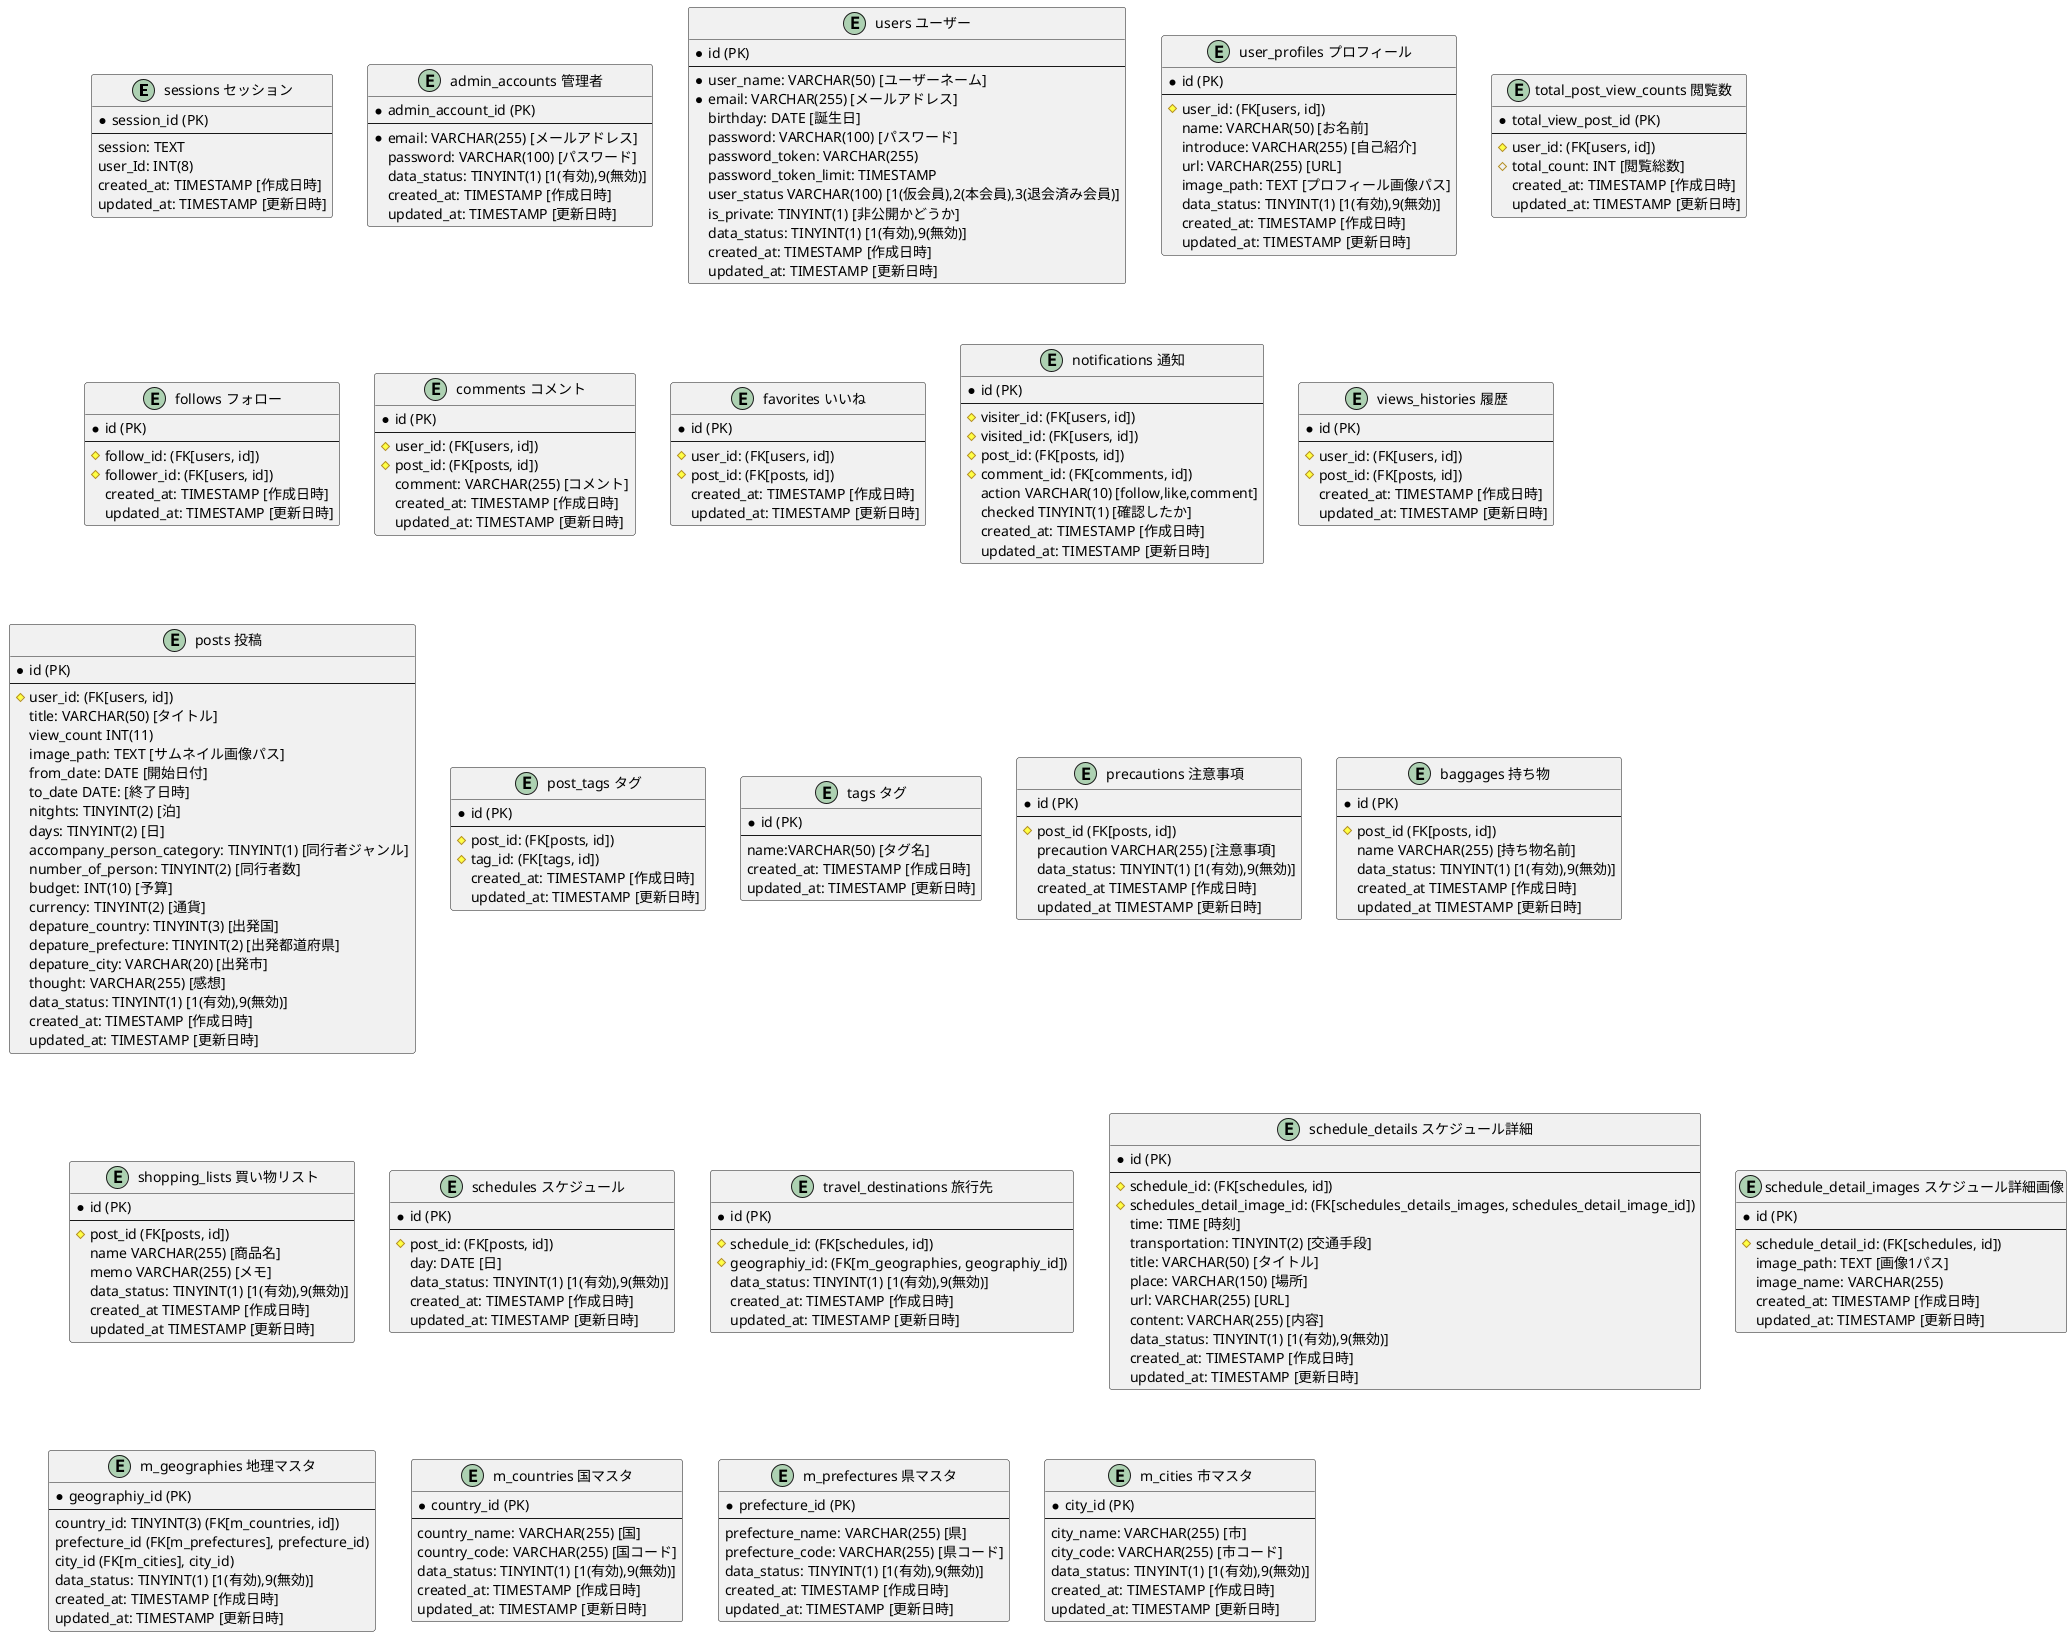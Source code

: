 @startuml
entity "sessions セッション" as sessions {
    * session_id (PK)
    --
    session: TEXT
    user_Id: INT(8)
    created_at: TIMESTAMP [作成日時]
    updated_at: TIMESTAMP [更新日時]
}

entity "admin_accounts 管理者" as admin_accounts {
    * admin_account_id (PK)
    --
    * email: VARCHAR(255) [メールアドレス]
    password: VARCHAR(100) [パスワード]
	data_status: TINYINT(1) [1(有効),9(無効)]
    created_at: TIMESTAMP [作成日時]
    updated_at: TIMESTAMP [更新日時]
}

entity "users ユーザー" as users {
    * id (PK)
    --
    * user_name: VARCHAR(50) [ユーザーネーム]
    * email: VARCHAR(255) [メールアドレス]
    birthday: DATE [誕生日]
    password: VARCHAR(100) [パスワード]
    password_token: VARCHAR(255)
    password_token_limit: TIMESTAMP
	user_status VARCHAR(100) [1(仮会員),2(本会員),3(退会済み会員)]
	is_private: TINYINT(1) [非公開かどうか]
    data_status: TINYINT(1) [1(有効),9(無効)]
    created_at: TIMESTAMP [作成日時]
    updated_at: TIMESTAMP [更新日時]
}

entity "user_profiles プロフィール" as user_profiles {
    * id (PK)
    --
    # user_id: (FK[users, id])
    name: VARCHAR(50) [お名前]
    introduce: VARCHAR(255) [自己紹介]
    url: VARCHAR(255) [URL]
    image_path: TEXT [プロフィール画像パス]
    data_status: TINYINT(1) [1(有効),9(無効)]
    created_at: TIMESTAMP [作成日時]
    updated_at: TIMESTAMP [更新日時]
}

entity "total_post_view_counts 閲覧数" as total_post_view_counts {
    * total_view_post_id (PK)
    --
    # user_id: (FK[users, id])
    # total_count: INT [閲覧総数]
    created_at: TIMESTAMP [作成日時]
    updated_at: TIMESTAMP [更新日時]
}

entity "follows フォロー" as follows {
    * id (PK)
    --
    # follow_id: (FK[users, id])
    # follower_id: (FK[users, id])
    created_at: TIMESTAMP [作成日時]
    updated_at: TIMESTAMP [更新日時]
}

entity "comments コメント" as comments {
    * id (PK)
    --
    # user_id: (FK[users, id])
    # post_id: (FK[posts, id])
    comment: VARCHAR(255) [コメント]
    created_at: TIMESTAMP [作成日時]
    updated_at: TIMESTAMP [更新日時]
}

entity "favorites いいね" as favorites {
    * id (PK)
    --
    # user_id: (FK[users, id])
    # post_id: (FK[posts, id])
    created_at: TIMESTAMP [作成日時]
    updated_at: TIMESTAMP [更新日時]
}

entity "notifications 通知" as notifications {
    * id (PK)
    --
    # visiter_id: (FK[users, id])
    # visited_id: (FK[users, id])
    # post_id: (FK[posts, id])
    # comment_id: (FK[comments, id])
    action VARCHAR(10) [follow,like,comment]
    checked TINYINT(1) [確認したか]
    created_at: TIMESTAMP [作成日時]
    updated_at: TIMESTAMP [更新日時]
}

entity "views_histories 履歴" as views_histories {
    * id (PK)
    --
    # user_id: (FK[users, id])
    # post_id: (FK[posts, id])
    created_at: TIMESTAMP [作成日時]
    updated_at: TIMESTAMP [更新日時]
}

entity "posts 投稿" as posts {
    * id (PK)
    --
    # user_id: (FK[users, id])
    title: VARCHAR(50) [タイトル]
    view_count INT(11)
    image_path: TEXT [サムネイル画像パス]
    from_date: DATE [開始日付]
    to_date DATE: [終了日時]
    nitghts: TINYINT(2) [泊]
    days: TINYINT(2) [日]
    accompany_person_category: TINYINT(1) [同行者ジャンル]
    number_of_person: TINYINT(2) [同行者数]
    budget: INT(10) [予算]
    currency: TINYINT(2) [通貨]
    depature_country: TINYINT(3) [出発国]
    depature_prefecture: TINYINT(2) [出発都道府県]
    depature_city: VARCHAR(20) [出発市]
    thought: VARCHAR(255) [感想]
    data_status: TINYINT(1) [1(有効),9(無効)]
    created_at: TIMESTAMP [作成日時]
    updated_at: TIMESTAMP [更新日時]
}

entity "post_tags タグ" as post_tags {
    * id (PK)
    --
    # post_id: (FK[posts, id])
    # tag_id: (FK[tags, id])
    created_at: TIMESTAMP [作成日時]
    updated_at: TIMESTAMP [更新日時]
}

entity "tags タグ" as tags {
    * id (PK)
    --
    name:VARCHAR(50) [タグ名]
    created_at: TIMESTAMP [作成日時]
    updated_at: TIMESTAMP [更新日時]
}

entity "precautions 注意事項" as precautions {
    * id (PK)
    --
    # post_id (FK[posts, id])
    precaution VARCHAR(255) [注意事項]
    data_status: TINYINT(1) [1(有効),9(無効)]
    created_at TIMESTAMP [作成日時]
    updated_at TIMESTAMP [更新日時]
}

entity "baggages 持ち物" as baggages {
    * id (PK)
    --
    # post_id (FK[posts, id])
    name VARCHAR(255) [持ち物名前]
    data_status: TINYINT(1) [1(有効),9(無効)]
    created_at TIMESTAMP [作成日時]
    updated_at TIMESTAMP [更新日時]
}

entity "shopping_lists 買い物リスト" as shopping_lists {
    * id (PK)
    --
    # post_id (FK[posts, id])
    name VARCHAR(255) [商品名]
    memo VARCHAR(255) [メモ]
    data_status: TINYINT(1) [1(有効),9(無効)]
    created_at TIMESTAMP [作成日時]
    updated_at TIMESTAMP [更新日時]
}

entity "schedules スケジュール" as schedules {
    * id (PK)
    --
    # post_id: (FK[posts, id])
    day: DATE [日]
    data_status: TINYINT(1) [1(有効),9(無効)]
    created_at: TIMESTAMP [作成日時]
    updated_at: TIMESTAMP [更新日時]
}

entity "travel_destinations 旅行先" as travel_destinations {
    * id (PK)
    --
    # schedule_id: (FK[schedules, id])
    # geographiy_id: (FK[m_geographies, geographiy_id])
    data_status: TINYINT(1) [1(有効),9(無効)]
    created_at: TIMESTAMP [作成日時]
    updated_at: TIMESTAMP [更新日時]
}

entity "schedule_details スケジュール詳細" as schedule_details {
    * id (PK)
    --
    # schedule_id: (FK[schedules, id])
    # schedules_detail_image_id: (FK[schedules_details_images, schedules_detail_image_id])
    time: TIME [時刻]
    transportation: TINYINT(2) [交通手段]
    title: VARCHAR(50) [タイトル]
    place: VARCHAR(150) [場所]
    url: VARCHAR(255) [URL]
    content: VARCHAR(255) [内容]
    data_status: TINYINT(1) [1(有効),9(無効)]
    created_at: TIMESTAMP [作成日時]
    updated_at: TIMESTAMP [更新日時]
}

entity "schedule_detail_images スケジュール詳細画像" as schedule_detail_images {
    * id (PK)
    --
    # schedule_detail_id: (FK[schedules, id])
    image_path: TEXT [画像1パス]
    image_name: VARCHAR(255)
    created_at: TIMESTAMP [作成日時]
    updated_at: TIMESTAMP [更新日時]
}

entity "m_geographies 地理マスタ" as m_geographies {
    * geographiy_id (PK)
    --
    country_id: TINYINT(3) (FK[m_countries, id])
    prefecture_id (FK[m_prefectures], prefecture_id)
    city_id (FK[m_cities], city_id)
    data_status: TINYINT(1) [1(有効),9(無効)]
    created_at: TIMESTAMP [作成日時]
    updated_at: TIMESTAMP [更新日時]
}

entity "m_countries 国マスタ" as m_countries {
    * country_id (PK)
    --
	country_name: VARCHAR(255) [国]
	country_code: VARCHAR(255) [国コード]
    data_status: TINYINT(1) [1(有効),9(無効)]
    created_at: TIMESTAMP [作成日時]
    updated_at: TIMESTAMP [更新日時]
}

entity "m_prefectures 県マスタ" as m_prefectures {
    * prefecture_id (PK)
    --
	prefecture_name: VARCHAR(255) [県]
	prefecture_code: VARCHAR(255) [県コード]
    data_status: TINYINT(1) [1(有効),9(無効)]
    created_at: TIMESTAMP [作成日時]
    updated_at: TIMESTAMP [更新日時]
}

entity "m_cities 市マスタ" as m_cities {
    * city_id (PK)
    --
	city_name: VARCHAR(255) [市]
	city_code: VARCHAR(255) [市コード]
    data_status: TINYINT(1) [1(有効),9(無効)]
    created_at: TIMESTAMP [作成日時]
    updated_at: TIMESTAMP [更新日時]
}
@enduml